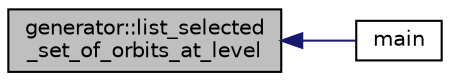 digraph "generator::list_selected_set_of_orbits_at_level"
{
  edge [fontname="Helvetica",fontsize="10",labelfontname="Helvetica",labelfontsize="10"];
  node [fontname="Helvetica",fontsize="10",shape=record];
  rankdir="LR";
  Node11386 [label="generator::list_selected\l_set_of_orbits_at_level",height=0.2,width=0.4,color="black", fillcolor="grey75", style="filled", fontcolor="black"];
  Node11386 -> Node11387 [dir="back",color="midnightblue",fontsize="10",style="solid",fontname="Helvetica"];
  Node11387 [label="main",height=0.2,width=0.4,color="black", fillcolor="white", style="filled",URL="$da/dd5/subspace__orbits__main_8_c.html#a217dbf8b442f20279ea00b898af96f52"];
}
